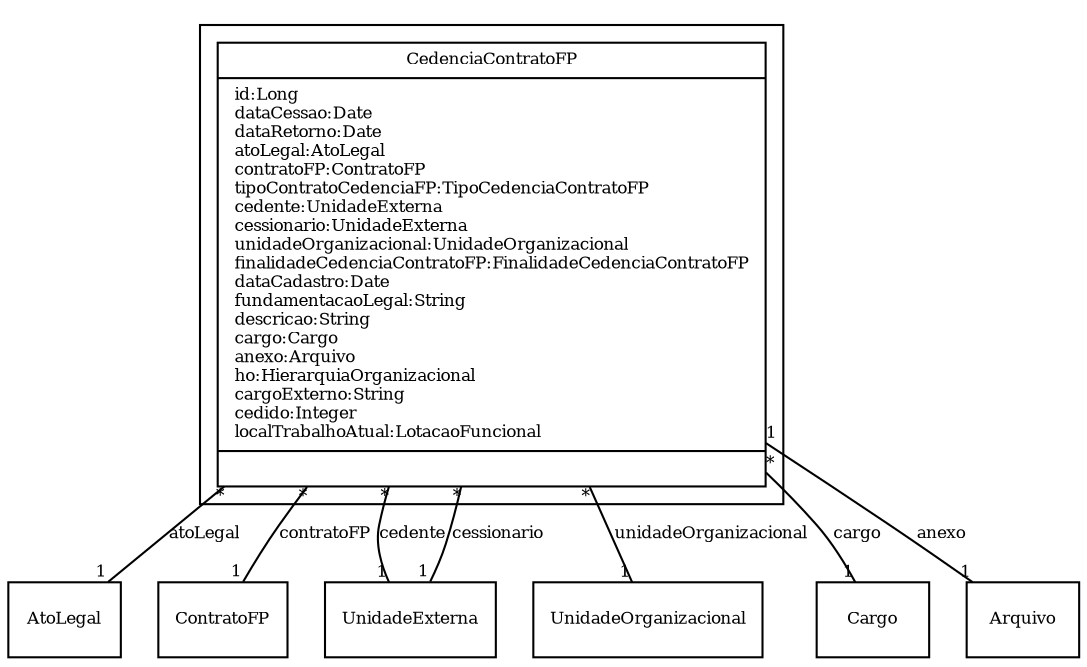 digraph G{
fontname = "Times-Roman"
fontsize = 8

node [
        fontname = "Times-Roman"
        fontsize = 8
        shape = "record"
]

edge [
        fontname = "Times-Roman"
        fontsize = 8
]

subgraph clusterCEDENCIAS
{
CedenciaContratoFP [label = "{CedenciaContratoFP|id:Long\ldataCessao:Date\ldataRetorno:Date\latoLegal:AtoLegal\lcontratoFP:ContratoFP\ltipoContratoCedenciaFP:TipoCedenciaContratoFP\lcedente:UnidadeExterna\lcessionario:UnidadeExterna\lunidadeOrganizacional:UnidadeOrganizacional\lfinalidadeCedenciaContratoFP:FinalidadeCedenciaContratoFP\ldataCadastro:Date\lfundamentacaoLegal:String\ldescricao:String\lcargo:Cargo\lanexo:Arquivo\lho:HierarquiaOrganizacional\lcargoExterno:String\lcedido:Integer\llocalTrabalhoAtual:LotacaoFuncional\l|\l}"]
}
edge [arrowhead = "none" headlabel = "1" taillabel = "*"] CedenciaContratoFP -> AtoLegal [label = "atoLegal"]
edge [arrowhead = "none" headlabel = "1" taillabel = "*"] CedenciaContratoFP -> ContratoFP [label = "contratoFP"]
edge [arrowhead = "none" headlabel = "1" taillabel = "*"] CedenciaContratoFP -> UnidadeExterna [label = "cedente"]
edge [arrowhead = "none" headlabel = "1" taillabel = "*"] CedenciaContratoFP -> UnidadeExterna [label = "cessionario"]
edge [arrowhead = "none" headlabel = "1" taillabel = "*"] CedenciaContratoFP -> UnidadeOrganizacional [label = "unidadeOrganizacional"]
edge [arrowhead = "none" headlabel = "1" taillabel = "*"] CedenciaContratoFP -> Cargo [label = "cargo"]
edge [arrowhead = "none" headlabel = "1" taillabel = "1"] CedenciaContratoFP -> Arquivo [label = "anexo"]
}
